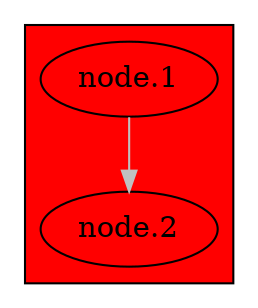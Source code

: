 digraph Perl
{
graph [ rankdir="TB" ]
node [ shape="oval" ]
edge [ color="grey" ]

subgraph "cluster.1"
{
graph [ bgcolor="red" rankdir="TB" ]
node [ shape="oval" ]
edge [ color="grey" ]

"node.1"
"node.2"
}
"node.1" -> "node.2" [ label="" ]
}
